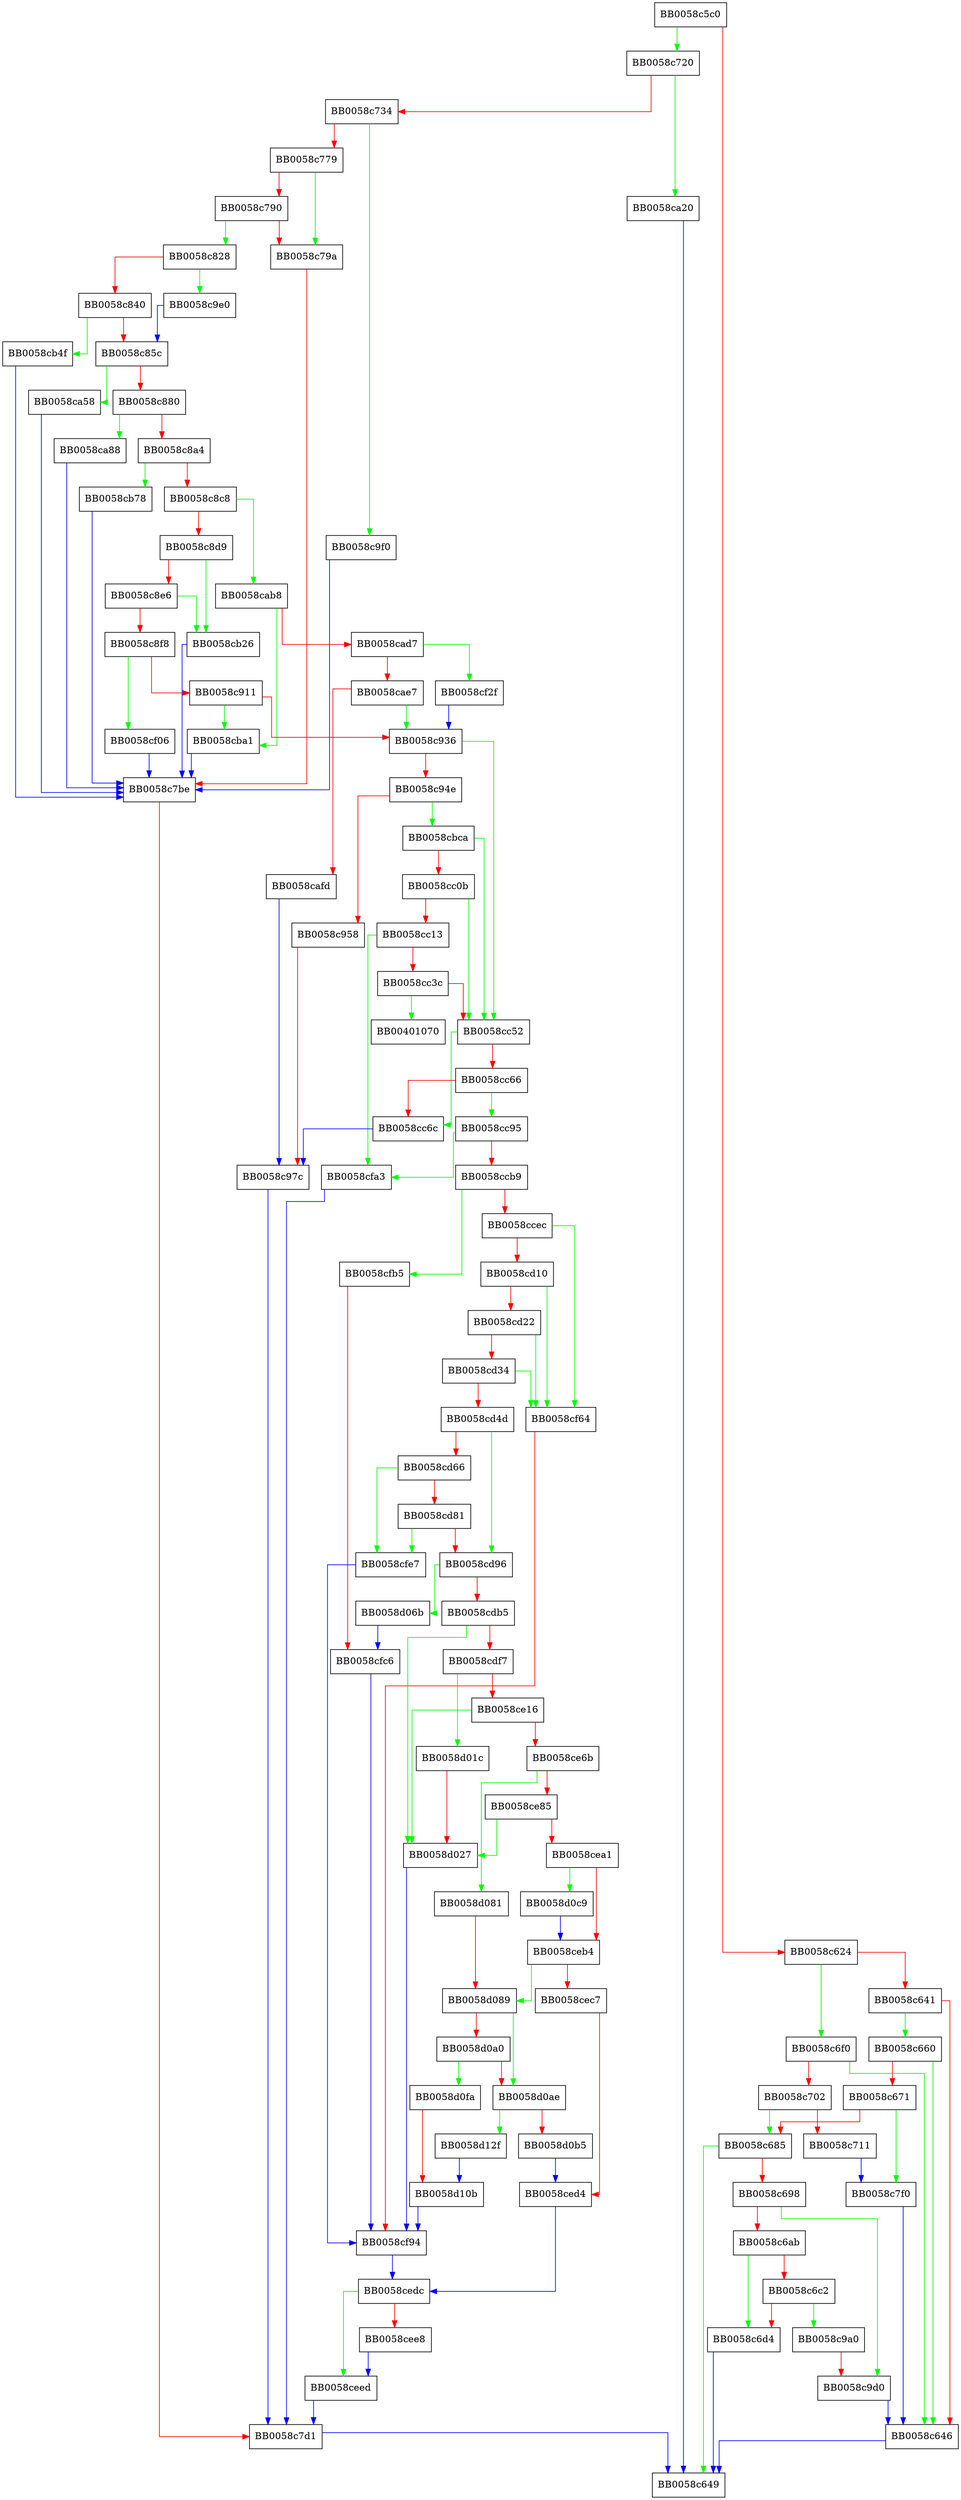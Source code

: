 digraph EC_GROUP_new_from_params {
  node [shape="box"];
  graph [splines=ortho];
  BB0058c5c0 -> BB0058c720 [color="green"];
  BB0058c5c0 -> BB0058c624 [color="red"];
  BB0058c624 -> BB0058c6f0 [color="green"];
  BB0058c624 -> BB0058c641 [color="red"];
  BB0058c641 -> BB0058c660 [color="green"];
  BB0058c641 -> BB0058c646 [color="red"];
  BB0058c646 -> BB0058c649 [color="blue"];
  BB0058c660 -> BB0058c646 [color="green"];
  BB0058c660 -> BB0058c671 [color="red"];
  BB0058c671 -> BB0058c7f0 [color="green"];
  BB0058c671 -> BB0058c685 [color="red"];
  BB0058c685 -> BB0058c649 [color="green"];
  BB0058c685 -> BB0058c698 [color="red"];
  BB0058c698 -> BB0058c9d0 [color="green"];
  BB0058c698 -> BB0058c6ab [color="red"];
  BB0058c6ab -> BB0058c6d4 [color="green"];
  BB0058c6ab -> BB0058c6c2 [color="red"];
  BB0058c6c2 -> BB0058c9a0 [color="green"];
  BB0058c6c2 -> BB0058c6d4 [color="red"];
  BB0058c6d4 -> BB0058c649 [color="blue"];
  BB0058c6f0 -> BB0058c646 [color="green"];
  BB0058c6f0 -> BB0058c702 [color="red"];
  BB0058c702 -> BB0058c685 [color="green"];
  BB0058c702 -> BB0058c711 [color="red"];
  BB0058c711 -> BB0058c7f0 [color="blue"];
  BB0058c720 -> BB0058ca20 [color="green"];
  BB0058c720 -> BB0058c734 [color="red"];
  BB0058c734 -> BB0058c9f0 [color="green"];
  BB0058c734 -> BB0058c779 [color="red"];
  BB0058c779 -> BB0058c79a [color="green"];
  BB0058c779 -> BB0058c790 [color="red"];
  BB0058c790 -> BB0058c828 [color="green"];
  BB0058c790 -> BB0058c79a [color="red"];
  BB0058c79a -> BB0058c7be [color="red"];
  BB0058c7be -> BB0058c7d1 [color="red"];
  BB0058c7d1 -> BB0058c649 [color="blue"];
  BB0058c7f0 -> BB0058c646 [color="blue"];
  BB0058c828 -> BB0058c9e0 [color="green"];
  BB0058c828 -> BB0058c840 [color="red"];
  BB0058c840 -> BB0058cb4f [color="green"];
  BB0058c840 -> BB0058c85c [color="red"];
  BB0058c85c -> BB0058ca58 [color="green"];
  BB0058c85c -> BB0058c880 [color="red"];
  BB0058c880 -> BB0058ca88 [color="green"];
  BB0058c880 -> BB0058c8a4 [color="red"];
  BB0058c8a4 -> BB0058cb78 [color="green"];
  BB0058c8a4 -> BB0058c8c8 [color="red"];
  BB0058c8c8 -> BB0058cab8 [color="green"];
  BB0058c8c8 -> BB0058c8d9 [color="red"];
  BB0058c8d9 -> BB0058cb26 [color="green"];
  BB0058c8d9 -> BB0058c8e6 [color="red"];
  BB0058c8e6 -> BB0058cb26 [color="green"];
  BB0058c8e6 -> BB0058c8f8 [color="red"];
  BB0058c8f8 -> BB0058cf06 [color="green"];
  BB0058c8f8 -> BB0058c911 [color="red"];
  BB0058c911 -> BB0058cba1 [color="green"];
  BB0058c911 -> BB0058c936 [color="red"];
  BB0058c936 -> BB0058cc52 [color="green"];
  BB0058c936 -> BB0058c94e [color="red"];
  BB0058c94e -> BB0058cbca [color="green"];
  BB0058c94e -> BB0058c958 [color="red"];
  BB0058c958 -> BB0058c97c [color="red"];
  BB0058c97c -> BB0058c7d1 [color="blue"];
  BB0058c9a0 -> BB0058c9d0 [color="red"];
  BB0058c9d0 -> BB0058c646 [color="blue"];
  BB0058c9e0 -> BB0058c85c [color="blue"];
  BB0058c9f0 -> BB0058c7be [color="blue"];
  BB0058ca20 -> BB0058c649 [color="blue"];
  BB0058ca58 -> BB0058c7be [color="blue"];
  BB0058ca88 -> BB0058c7be [color="blue"];
  BB0058cab8 -> BB0058cba1 [color="green"];
  BB0058cab8 -> BB0058cad7 [color="red"];
  BB0058cad7 -> BB0058cf2f [color="green"];
  BB0058cad7 -> BB0058cae7 [color="red"];
  BB0058cae7 -> BB0058c936 [color="green"];
  BB0058cae7 -> BB0058cafd [color="red"];
  BB0058cafd -> BB0058c97c [color="blue"];
  BB0058cb26 -> BB0058c7be [color="blue"];
  BB0058cb4f -> BB0058c7be [color="blue"];
  BB0058cb78 -> BB0058c7be [color="blue"];
  BB0058cba1 -> BB0058c7be [color="blue"];
  BB0058cbca -> BB0058cc52 [color="green"];
  BB0058cbca -> BB0058cc0b [color="red"];
  BB0058cc0b -> BB0058cc52 [color="green"];
  BB0058cc0b -> BB0058cc13 [color="red"];
  BB0058cc13 -> BB0058cfa3 [color="green"];
  BB0058cc13 -> BB0058cc3c [color="red"];
  BB0058cc3c -> BB00401070 [color="green"];
  BB0058cc3c -> BB0058cc52 [color="red"];
  BB0058cc52 -> BB0058cc6c [color="green"];
  BB0058cc52 -> BB0058cc66 [color="red"];
  BB0058cc66 -> BB0058cc95 [color="green"];
  BB0058cc66 -> BB0058cc6c [color="red"];
  BB0058cc6c -> BB0058c97c [color="blue"];
  BB0058cc95 -> BB0058cfa3 [color="green"];
  BB0058cc95 -> BB0058ccb9 [color="red"];
  BB0058ccb9 -> BB0058cfb5 [color="green"];
  BB0058ccb9 -> BB0058ccec [color="red"];
  BB0058ccec -> BB0058cf64 [color="green"];
  BB0058ccec -> BB0058cd10 [color="red"];
  BB0058cd10 -> BB0058cf64 [color="green"];
  BB0058cd10 -> BB0058cd22 [color="red"];
  BB0058cd22 -> BB0058cf64 [color="green"];
  BB0058cd22 -> BB0058cd34 [color="red"];
  BB0058cd34 -> BB0058cf64 [color="green"];
  BB0058cd34 -> BB0058cd4d [color="red"];
  BB0058cd4d -> BB0058cd96 [color="green"];
  BB0058cd4d -> BB0058cd66 [color="red"];
  BB0058cd66 -> BB0058cfe7 [color="green"];
  BB0058cd66 -> BB0058cd81 [color="red"];
  BB0058cd81 -> BB0058cfe7 [color="green"];
  BB0058cd81 -> BB0058cd96 [color="red"];
  BB0058cd96 -> BB0058d06b [color="green"];
  BB0058cd96 -> BB0058cdb5 [color="red"];
  BB0058cdb5 -> BB0058d027 [color="green"];
  BB0058cdb5 -> BB0058cdf7 [color="red"];
  BB0058cdf7 -> BB0058d01c [color="green"];
  BB0058cdf7 -> BB0058ce16 [color="red"];
  BB0058ce16 -> BB0058d027 [color="green"];
  BB0058ce16 -> BB0058ce6b [color="red"];
  BB0058ce6b -> BB0058d081 [color="green"];
  BB0058ce6b -> BB0058ce85 [color="red"];
  BB0058ce85 -> BB0058d027 [color="green"];
  BB0058ce85 -> BB0058cea1 [color="red"];
  BB0058cea1 -> BB0058d0c9 [color="green"];
  BB0058cea1 -> BB0058ceb4 [color="red"];
  BB0058ceb4 -> BB0058d089 [color="green"];
  BB0058ceb4 -> BB0058cec7 [color="red"];
  BB0058cec7 -> BB0058ced4 [color="red"];
  BB0058ced4 -> BB0058cedc [color="blue"];
  BB0058cedc -> BB0058ceed [color="green"];
  BB0058cedc -> BB0058cee8 [color="red"];
  BB0058cee8 -> BB0058ceed [color="blue"];
  BB0058ceed -> BB0058c7d1 [color="blue"];
  BB0058cf06 -> BB0058c7be [color="blue"];
  BB0058cf2f -> BB0058c936 [color="blue"];
  BB0058cf64 -> BB0058cf94 [color="red"];
  BB0058cf94 -> BB0058cedc [color="blue"];
  BB0058cfa3 -> BB0058c7d1 [color="blue"];
  BB0058cfb5 -> BB0058cfc6 [color="red"];
  BB0058cfc6 -> BB0058cf94 [color="blue"];
  BB0058cfe7 -> BB0058cf94 [color="blue"];
  BB0058d01c -> BB0058d027 [color="red"];
  BB0058d027 -> BB0058cf94 [color="blue"];
  BB0058d06b -> BB0058cfc6 [color="blue"];
  BB0058d081 -> BB0058d089 [color="red"];
  BB0058d089 -> BB0058d0ae [color="green"];
  BB0058d089 -> BB0058d0a0 [color="red"];
  BB0058d0a0 -> BB0058d0fa [color="green"];
  BB0058d0a0 -> BB0058d0ae [color="red"];
  BB0058d0ae -> BB0058d12f [color="green"];
  BB0058d0ae -> BB0058d0b5 [color="red"];
  BB0058d0b5 -> BB0058ced4 [color="blue"];
  BB0058d0c9 -> BB0058ceb4 [color="blue"];
  BB0058d0fa -> BB0058d10b [color="red"];
  BB0058d10b -> BB0058cf94 [color="blue"];
  BB0058d12f -> BB0058d10b [color="blue"];
}